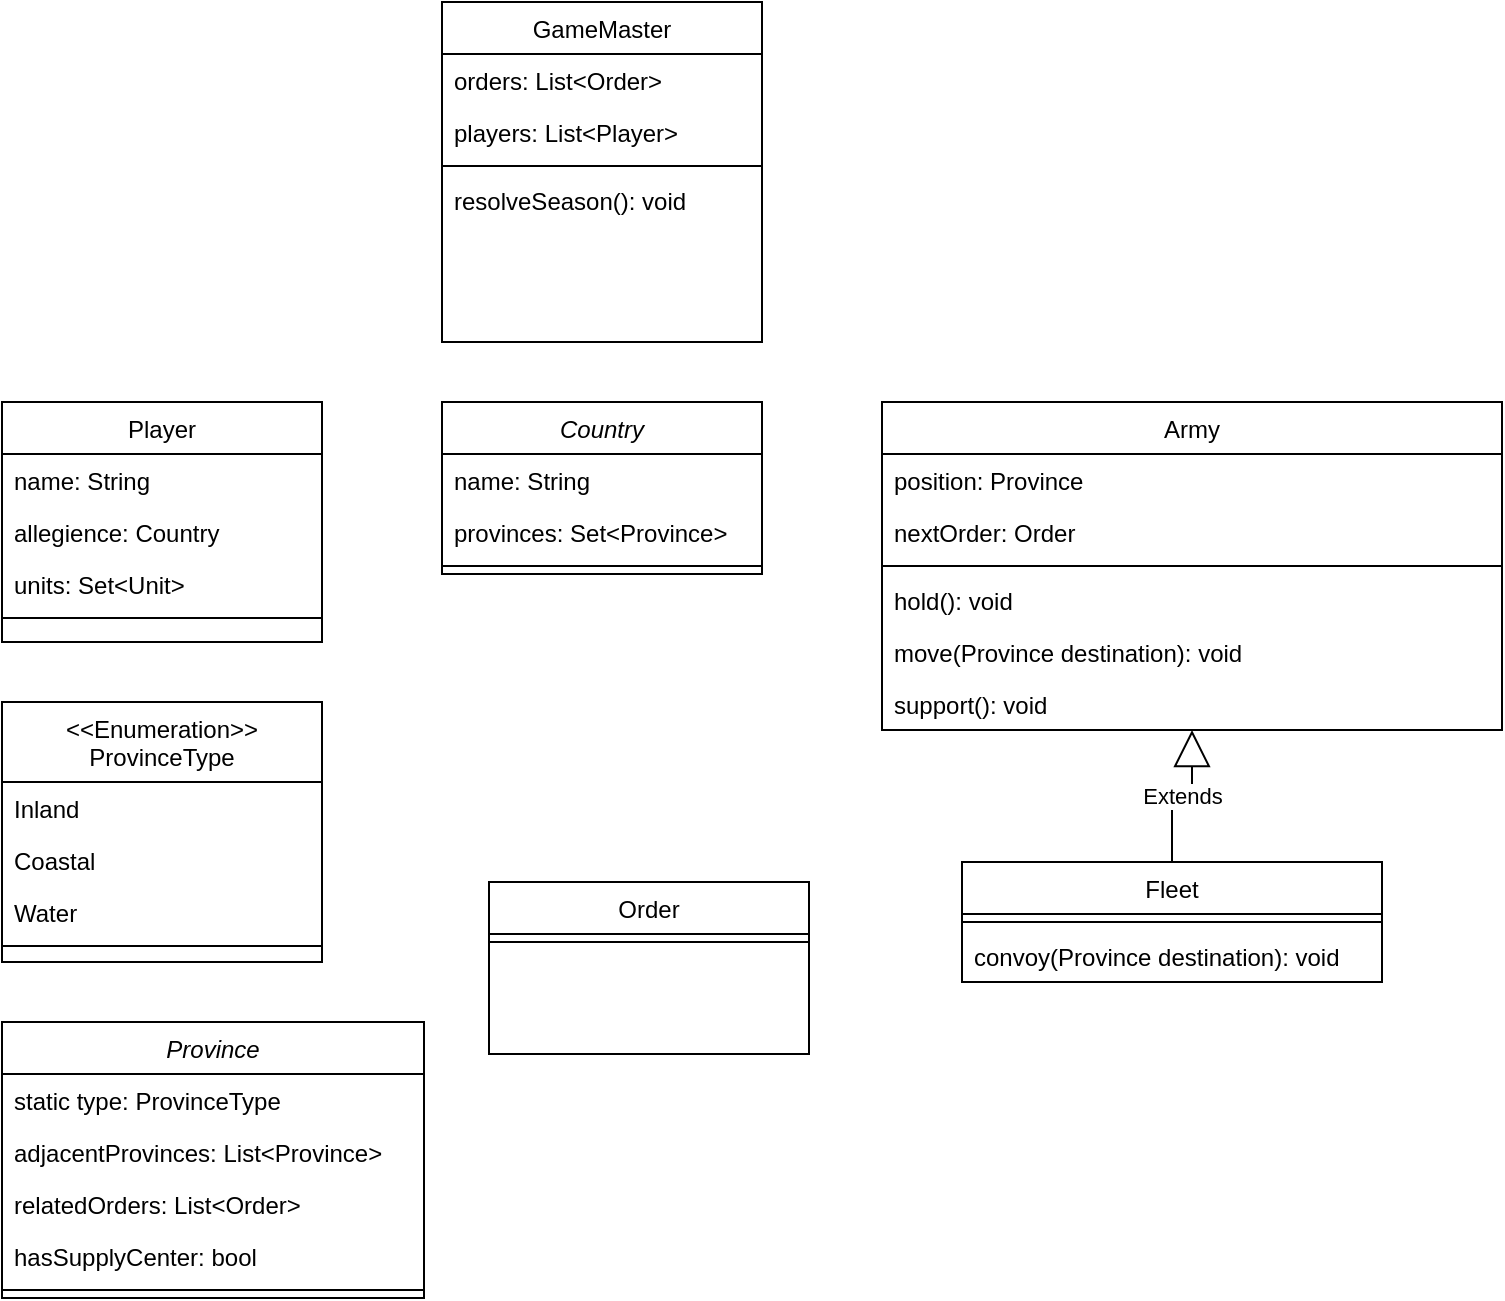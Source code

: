 <mxfile version="14.6.13" type="device"><diagram id="C5RBs43oDa-KdzZeNtuy" name="Page-1"><mxGraphModel dx="1162" dy="966" grid="1" gridSize="10" guides="1" tooltips="1" connect="1" arrows="1" fold="1" page="1" pageScale="1" pageWidth="827" pageHeight="1169" math="0" shadow="0"><root><mxCell id="WIyWlLk6GJQsqaUBKTNV-0"/><mxCell id="WIyWlLk6GJQsqaUBKTNV-1" parent="WIyWlLk6GJQsqaUBKTNV-0"/><mxCell id="zkfFHV4jXpPFQw0GAbJ--0" value="Player" style="swimlane;fontStyle=0;align=center;verticalAlign=top;childLayout=stackLayout;horizontal=1;startSize=26;horizontalStack=0;resizeParent=1;resizeLast=0;collapsible=1;marginBottom=0;rounded=0;shadow=0;strokeWidth=1;" parent="WIyWlLk6GJQsqaUBKTNV-1" vertex="1"><mxGeometry x="39" y="240" width="160" height="120" as="geometry"><mxRectangle x="230" y="140" width="160" height="26" as="alternateBounds"/></mxGeometry></mxCell><mxCell id="zkfFHV4jXpPFQw0GAbJ--1" value="name: String" style="text;align=left;verticalAlign=top;spacingLeft=4;spacingRight=4;overflow=hidden;rotatable=0;points=[[0,0.5],[1,0.5]];portConstraint=eastwest;" parent="zkfFHV4jXpPFQw0GAbJ--0" vertex="1"><mxGeometry y="26" width="160" height="26" as="geometry"/></mxCell><mxCell id="JGBPkLxdLSC7HD267_Li-28" value="allegience: Country" style="text;align=left;verticalAlign=top;spacingLeft=4;spacingRight=4;overflow=hidden;rotatable=0;points=[[0,0.5],[1,0.5]];portConstraint=eastwest;" parent="zkfFHV4jXpPFQw0GAbJ--0" vertex="1"><mxGeometry y="52" width="160" height="26" as="geometry"/></mxCell><mxCell id="JGBPkLxdLSC7HD267_Li-38" value="units: Set&lt;Unit&gt;" style="text;align=left;verticalAlign=top;spacingLeft=4;spacingRight=4;overflow=hidden;rotatable=0;points=[[0,0.5],[1,0.5]];portConstraint=eastwest;" parent="zkfFHV4jXpPFQw0GAbJ--0" vertex="1"><mxGeometry y="78" width="160" height="26" as="geometry"/></mxCell><mxCell id="zkfFHV4jXpPFQw0GAbJ--4" value="" style="line;html=1;strokeWidth=1;align=left;verticalAlign=middle;spacingTop=-1;spacingLeft=3;spacingRight=3;rotatable=0;labelPosition=right;points=[];portConstraint=eastwest;" parent="zkfFHV4jXpPFQw0GAbJ--0" vertex="1"><mxGeometry y="104" width="160" height="8" as="geometry"/></mxCell><mxCell id="JGBPkLxdLSC7HD267_Li-0" value="Army" style="swimlane;fontStyle=0;align=center;verticalAlign=top;childLayout=stackLayout;horizontal=1;startSize=26;horizontalStack=0;resizeParent=1;resizeLast=0;collapsible=1;marginBottom=0;rounded=0;shadow=0;strokeWidth=1;" parent="WIyWlLk6GJQsqaUBKTNV-1" vertex="1"><mxGeometry x="479" y="240" width="310" height="164" as="geometry"><mxRectangle x="230" y="140" width="160" height="26" as="alternateBounds"/></mxGeometry></mxCell><mxCell id="46RMJYzjXEDaTq2aA9Gf-11" value="position: Province" style="text;align=left;verticalAlign=top;spacingLeft=4;spacingRight=4;overflow=hidden;rotatable=0;points=[[0,0.5],[1,0.5]];portConstraint=eastwest;" vertex="1" parent="JGBPkLxdLSC7HD267_Li-0"><mxGeometry y="26" width="310" height="26" as="geometry"/></mxCell><mxCell id="JGBPkLxdLSC7HD267_Li-37" value="nextOrder: Order" style="text;align=left;verticalAlign=top;spacingLeft=4;spacingRight=4;overflow=hidden;rotatable=0;points=[[0,0.5],[1,0.5]];portConstraint=eastwest;" parent="JGBPkLxdLSC7HD267_Li-0" vertex="1"><mxGeometry y="52" width="310" height="26" as="geometry"/></mxCell><mxCell id="JGBPkLxdLSC7HD267_Li-4" value="" style="line;html=1;strokeWidth=1;align=left;verticalAlign=middle;spacingTop=-1;spacingLeft=3;spacingRight=3;rotatable=0;labelPosition=right;points=[];portConstraint=eastwest;" parent="JGBPkLxdLSC7HD267_Li-0" vertex="1"><mxGeometry y="78" width="310" height="8" as="geometry"/></mxCell><mxCell id="JGBPkLxdLSC7HD267_Li-5" value="hold(): void" style="text;align=left;verticalAlign=top;spacingLeft=4;spacingRight=4;overflow=hidden;rotatable=0;points=[[0,0.5],[1,0.5]];portConstraint=eastwest;" parent="JGBPkLxdLSC7HD267_Li-0" vertex="1"><mxGeometry y="86" width="310" height="26" as="geometry"/></mxCell><mxCell id="JGBPkLxdLSC7HD267_Li-16" value="move(Province destination): void" style="text;align=left;verticalAlign=top;spacingLeft=4;spacingRight=4;overflow=hidden;rotatable=0;points=[[0,0.5],[1,0.5]];portConstraint=eastwest;" parent="JGBPkLxdLSC7HD267_Li-0" vertex="1"><mxGeometry y="112" width="310" height="26" as="geometry"/></mxCell><mxCell id="JGBPkLxdLSC7HD267_Li-17" value="support(): void" style="text;align=left;verticalAlign=top;spacingLeft=4;spacingRight=4;overflow=hidden;rotatable=0;points=[[0,0.5],[1,0.5]];portConstraint=eastwest;" parent="JGBPkLxdLSC7HD267_Li-0" vertex="1"><mxGeometry y="138" width="310" height="26" as="geometry"/></mxCell><mxCell id="JGBPkLxdLSC7HD267_Li-10" value="Fleet" style="swimlane;fontStyle=0;align=center;verticalAlign=top;childLayout=stackLayout;horizontal=1;startSize=26;horizontalStack=0;resizeParent=1;resizeLast=0;collapsible=1;marginBottom=0;rounded=0;shadow=0;strokeWidth=1;" parent="WIyWlLk6GJQsqaUBKTNV-1" vertex="1"><mxGeometry x="519" y="470" width="210" height="60" as="geometry"><mxRectangle x="230" y="140" width="160" height="26" as="alternateBounds"/></mxGeometry></mxCell><mxCell id="JGBPkLxdLSC7HD267_Li-12" value="" style="line;html=1;strokeWidth=1;align=left;verticalAlign=middle;spacingTop=-1;spacingLeft=3;spacingRight=3;rotatable=0;labelPosition=right;points=[];portConstraint=eastwest;" parent="JGBPkLxdLSC7HD267_Li-10" vertex="1"><mxGeometry y="26" width="210" height="8" as="geometry"/></mxCell><mxCell id="JGBPkLxdLSC7HD267_Li-13" value="convoy(Province destination): void" style="text;align=left;verticalAlign=top;spacingLeft=4;spacingRight=4;overflow=hidden;rotatable=0;points=[[0,0.5],[1,0.5]];portConstraint=eastwest;" parent="JGBPkLxdLSC7HD267_Li-10" vertex="1"><mxGeometry y="34" width="210" height="26" as="geometry"/></mxCell><mxCell id="JGBPkLxdLSC7HD267_Li-15" value="Extends" style="endArrow=block;endSize=16;endFill=0;html=1;rounded=0;edgeStyle=orthogonalEdgeStyle;" parent="WIyWlLk6GJQsqaUBKTNV-1" source="JGBPkLxdLSC7HD267_Li-10" target="JGBPkLxdLSC7HD267_Li-0" edge="1"><mxGeometry width="160" relative="1" as="geometry"><mxPoint x="479" y="512" as="sourcePoint"/><mxPoint x="559" y="480" as="targetPoint"/></mxGeometry></mxCell><mxCell id="JGBPkLxdLSC7HD267_Li-18" value="Province" style="swimlane;fontStyle=2;align=center;verticalAlign=top;childLayout=stackLayout;horizontal=1;startSize=26;horizontalStack=0;resizeParent=1;resizeLast=0;collapsible=1;marginBottom=0;rounded=0;shadow=0;strokeWidth=1;" parent="WIyWlLk6GJQsqaUBKTNV-1" vertex="1"><mxGeometry x="39" y="550" width="211" height="138" as="geometry"><mxRectangle x="230" y="140" width="160" height="26" as="alternateBounds"/></mxGeometry></mxCell><mxCell id="JGBPkLxdLSC7HD267_Li-22" value="static type: ProvinceType" style="text;align=left;verticalAlign=top;spacingLeft=4;spacingRight=4;overflow=hidden;rotatable=0;points=[[0,0.5],[1,0.5]];portConstraint=eastwest;" parent="JGBPkLxdLSC7HD267_Li-18" vertex="1"><mxGeometry y="26" width="211" height="26" as="geometry"/></mxCell><mxCell id="46RMJYzjXEDaTq2aA9Gf-13" value="adjacentProvinces: List&lt;Province&gt;" style="text;align=left;verticalAlign=top;spacingLeft=4;spacingRight=4;overflow=hidden;rotatable=0;points=[[0,0.5],[1,0.5]];portConstraint=eastwest;" vertex="1" parent="JGBPkLxdLSC7HD267_Li-18"><mxGeometry y="52" width="211" height="26" as="geometry"/></mxCell><mxCell id="46RMJYzjXEDaTq2aA9Gf-12" value="relatedOrders: List&lt;Order&gt;" style="text;align=left;verticalAlign=top;spacingLeft=4;spacingRight=4;overflow=hidden;rotatable=0;points=[[0,0.5],[1,0.5]];portConstraint=eastwest;" vertex="1" parent="JGBPkLxdLSC7HD267_Li-18"><mxGeometry y="78" width="211" height="26" as="geometry"/></mxCell><mxCell id="JGBPkLxdLSC7HD267_Li-36" value="hasSupplyCenter: bool" style="text;align=left;verticalAlign=top;spacingLeft=4;spacingRight=4;overflow=hidden;rotatable=0;points=[[0,0.5],[1,0.5]];portConstraint=eastwest;" parent="JGBPkLxdLSC7HD267_Li-18" vertex="1"><mxGeometry y="104" width="211" height="26" as="geometry"/></mxCell><mxCell id="JGBPkLxdLSC7HD267_Li-19" value="" style="line;html=1;strokeWidth=1;align=left;verticalAlign=middle;spacingTop=-1;spacingLeft=3;spacingRight=3;rotatable=0;labelPosition=right;points=[];portConstraint=eastwest;" parent="JGBPkLxdLSC7HD267_Li-18" vertex="1"><mxGeometry y="130" width="211" height="8" as="geometry"/></mxCell><mxCell id="JGBPkLxdLSC7HD267_Li-23" value="&lt;&lt;Enumeration&gt;&gt;&#10;ProvinceType" style="swimlane;fontStyle=0;align=center;verticalAlign=top;childLayout=stackLayout;horizontal=1;startSize=40;horizontalStack=0;resizeParent=1;resizeLast=0;collapsible=1;marginBottom=0;rounded=0;shadow=0;strokeWidth=1;" parent="WIyWlLk6GJQsqaUBKTNV-1" vertex="1"><mxGeometry x="39" y="390" width="160" height="130" as="geometry"><mxRectangle x="10" y="450" width="160" height="26" as="alternateBounds"/></mxGeometry></mxCell><mxCell id="JGBPkLxdLSC7HD267_Li-24" value="Inland" style="text;align=left;verticalAlign=top;spacingLeft=4;spacingRight=4;overflow=hidden;rotatable=0;points=[[0,0.5],[1,0.5]];portConstraint=eastwest;" parent="JGBPkLxdLSC7HD267_Li-23" vertex="1"><mxGeometry y="40" width="160" height="26" as="geometry"/></mxCell><mxCell id="JGBPkLxdLSC7HD267_Li-27" value="Coastal" style="text;align=left;verticalAlign=top;spacingLeft=4;spacingRight=4;overflow=hidden;rotatable=0;points=[[0,0.5],[1,0.5]];portConstraint=eastwest;" parent="JGBPkLxdLSC7HD267_Li-23" vertex="1"><mxGeometry y="66" width="160" height="26" as="geometry"/></mxCell><mxCell id="JGBPkLxdLSC7HD267_Li-26" value="Water" style="text;align=left;verticalAlign=top;spacingLeft=4;spacingRight=4;overflow=hidden;rotatable=0;points=[[0,0.5],[1,0.5]];portConstraint=eastwest;" parent="JGBPkLxdLSC7HD267_Li-23" vertex="1"><mxGeometry y="92" width="160" height="26" as="geometry"/></mxCell><mxCell id="JGBPkLxdLSC7HD267_Li-25" value="" style="line;html=1;strokeWidth=1;align=left;verticalAlign=middle;spacingTop=-1;spacingLeft=3;spacingRight=3;rotatable=0;labelPosition=right;points=[];portConstraint=eastwest;" parent="JGBPkLxdLSC7HD267_Li-23" vertex="1"><mxGeometry y="118" width="160" height="8" as="geometry"/></mxCell><mxCell id="JGBPkLxdLSC7HD267_Li-30" value="Country" style="swimlane;fontStyle=2;align=center;verticalAlign=top;childLayout=stackLayout;horizontal=1;startSize=26;horizontalStack=0;resizeParent=1;resizeLast=0;collapsible=1;marginBottom=0;rounded=0;shadow=0;strokeWidth=1;" parent="WIyWlLk6GJQsqaUBKTNV-1" vertex="1"><mxGeometry x="259" y="240" width="160" height="86" as="geometry"><mxRectangle x="230" y="140" width="160" height="26" as="alternateBounds"/></mxGeometry></mxCell><mxCell id="JGBPkLxdLSC7HD267_Li-31" value="name: String" style="text;align=left;verticalAlign=top;spacingLeft=4;spacingRight=4;overflow=hidden;rotatable=0;points=[[0,0.5],[1,0.5]];portConstraint=eastwest;" parent="JGBPkLxdLSC7HD267_Li-30" vertex="1"><mxGeometry y="26" width="160" height="26" as="geometry"/></mxCell><mxCell id="JGBPkLxdLSC7HD267_Li-35" value="provinces: Set&lt;Province&gt;" style="text;align=left;verticalAlign=top;spacingLeft=4;spacingRight=4;overflow=hidden;rotatable=0;points=[[0,0.5],[1,0.5]];portConstraint=eastwest;" parent="JGBPkLxdLSC7HD267_Li-30" vertex="1"><mxGeometry y="52" width="160" height="26" as="geometry"/></mxCell><mxCell id="JGBPkLxdLSC7HD267_Li-33" value="" style="line;html=1;strokeWidth=1;align=left;verticalAlign=middle;spacingTop=-1;spacingLeft=3;spacingRight=3;rotatable=0;labelPosition=right;points=[];portConstraint=eastwest;" parent="JGBPkLxdLSC7HD267_Li-30" vertex="1"><mxGeometry y="78" width="160" height="8" as="geometry"/></mxCell><mxCell id="46RMJYzjXEDaTq2aA9Gf-0" value="Order" style="swimlane;fontStyle=0;align=center;verticalAlign=top;childLayout=stackLayout;horizontal=1;startSize=26;horizontalStack=0;resizeParent=1;resizeLast=0;collapsible=1;marginBottom=0;rounded=0;shadow=0;strokeWidth=1;" vertex="1" parent="WIyWlLk6GJQsqaUBKTNV-1"><mxGeometry x="282.5" y="480" width="160" height="86" as="geometry"><mxRectangle x="230" y="140" width="160" height="26" as="alternateBounds"/></mxGeometry></mxCell><mxCell id="46RMJYzjXEDaTq2aA9Gf-3" value="" style="line;html=1;strokeWidth=1;align=left;verticalAlign=middle;spacingTop=-1;spacingLeft=3;spacingRight=3;rotatable=0;labelPosition=right;points=[];portConstraint=eastwest;" vertex="1" parent="46RMJYzjXEDaTq2aA9Gf-0"><mxGeometry y="26" width="160" height="8" as="geometry"/></mxCell><mxCell id="46RMJYzjXEDaTq2aA9Gf-5" value="GameMaster" style="swimlane;fontStyle=0;align=center;verticalAlign=top;childLayout=stackLayout;horizontal=1;startSize=26;horizontalStack=0;resizeParent=1;resizeLast=0;collapsible=1;marginBottom=0;rounded=0;shadow=0;strokeWidth=1;" vertex="1" parent="WIyWlLk6GJQsqaUBKTNV-1"><mxGeometry x="259" y="40" width="160" height="170" as="geometry"><mxRectangle x="230" y="140" width="160" height="26" as="alternateBounds"/></mxGeometry></mxCell><mxCell id="46RMJYzjXEDaTq2aA9Gf-6" value="orders: List&lt;Order&gt;" style="text;align=left;verticalAlign=top;spacingLeft=4;spacingRight=4;overflow=hidden;rotatable=0;points=[[0,0.5],[1,0.5]];portConstraint=eastwest;" vertex="1" parent="46RMJYzjXEDaTq2aA9Gf-5"><mxGeometry y="26" width="160" height="26" as="geometry"/></mxCell><mxCell id="46RMJYzjXEDaTq2aA9Gf-7" value="players: List&lt;Player&gt;" style="text;align=left;verticalAlign=top;spacingLeft=4;spacingRight=4;overflow=hidden;rotatable=0;points=[[0,0.5],[1,0.5]];portConstraint=eastwest;" vertex="1" parent="46RMJYzjXEDaTq2aA9Gf-5"><mxGeometry y="52" width="160" height="26" as="geometry"/></mxCell><mxCell id="46RMJYzjXEDaTq2aA9Gf-9" value="" style="line;html=1;strokeWidth=1;align=left;verticalAlign=middle;spacingTop=-1;spacingLeft=3;spacingRight=3;rotatable=0;labelPosition=right;points=[];portConstraint=eastwest;" vertex="1" parent="46RMJYzjXEDaTq2aA9Gf-5"><mxGeometry y="78" width="160" height="8" as="geometry"/></mxCell><mxCell id="46RMJYzjXEDaTq2aA9Gf-10" value="resolveSeason(): void" style="text;align=left;verticalAlign=top;spacingLeft=4;spacingRight=4;overflow=hidden;rotatable=0;points=[[0,0.5],[1,0.5]];portConstraint=eastwest;" vertex="1" parent="46RMJYzjXEDaTq2aA9Gf-5"><mxGeometry y="86" width="160" height="26" as="geometry"/></mxCell></root></mxGraphModel></diagram></mxfile>